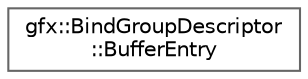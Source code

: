 digraph "Graphical Class Hierarchy"
{
 // LATEX_PDF_SIZE
  bgcolor="transparent";
  edge [fontname=Helvetica,fontsize=10,labelfontname=Helvetica,labelfontsize=10];
  node [fontname=Helvetica,fontsize=10,shape=box,height=0.2,width=0.4];
  rankdir="LR";
  Node0 [id="Node000000",label="gfx::BindGroupDescriptor\l::BufferEntry",height=0.2,width=0.4,color="grey40", fillcolor="white", style="filled",URL="$structgfx_1_1_bind_group_descriptor_1_1_buffer_entry.html",tooltip="Represents a buffer bound to a specific slot."];
}
